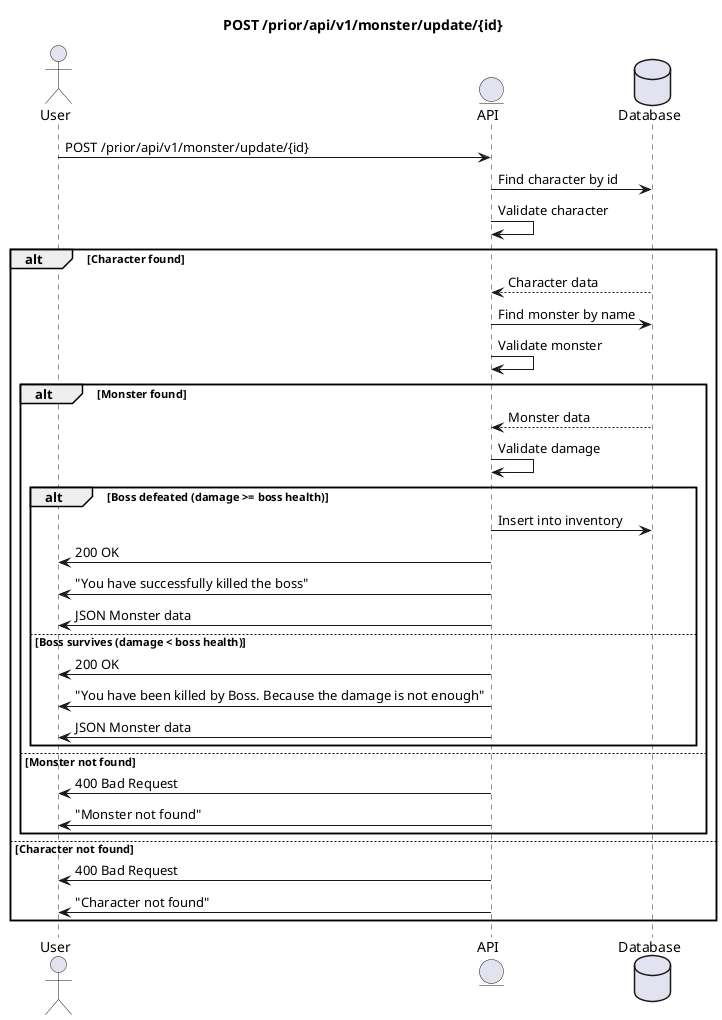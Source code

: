 @startuml
'https://plantuml.com/sequence-diagram

title POST /prior/api/v1/monster/update/{id}

actor User as u
entity API as a
database Database as d

u->a : POST /prior/api/v1/monster/update/{id}
a->d : Find character by id
a->a : Validate character

alt Character found
    d-->a : Character data
    a->d : Find monster by name
    a->a : Validate monster

    alt Monster found
        d-->a : Monster data
        a->a : Validate damage

        alt Boss defeated (damage >= boss health)
            a->d : Insert into inventory
            a->u : 200 OK
            a->u : "You have successfully killed the boss"
            a->u : JSON Monster data
        else Boss survives (damage < boss health)
            a->u : 200 OK
            a->u : "You have been killed by Boss. Because the damage is not enough"
            a->u : JSON Monster data
        end

    else Monster not found
        a->u : 400 Bad Request
        a->u : "Monster not found"
    end

else Character not found
    a->u : 400 Bad Request
    a->u : "Character not found"
end

@enduml